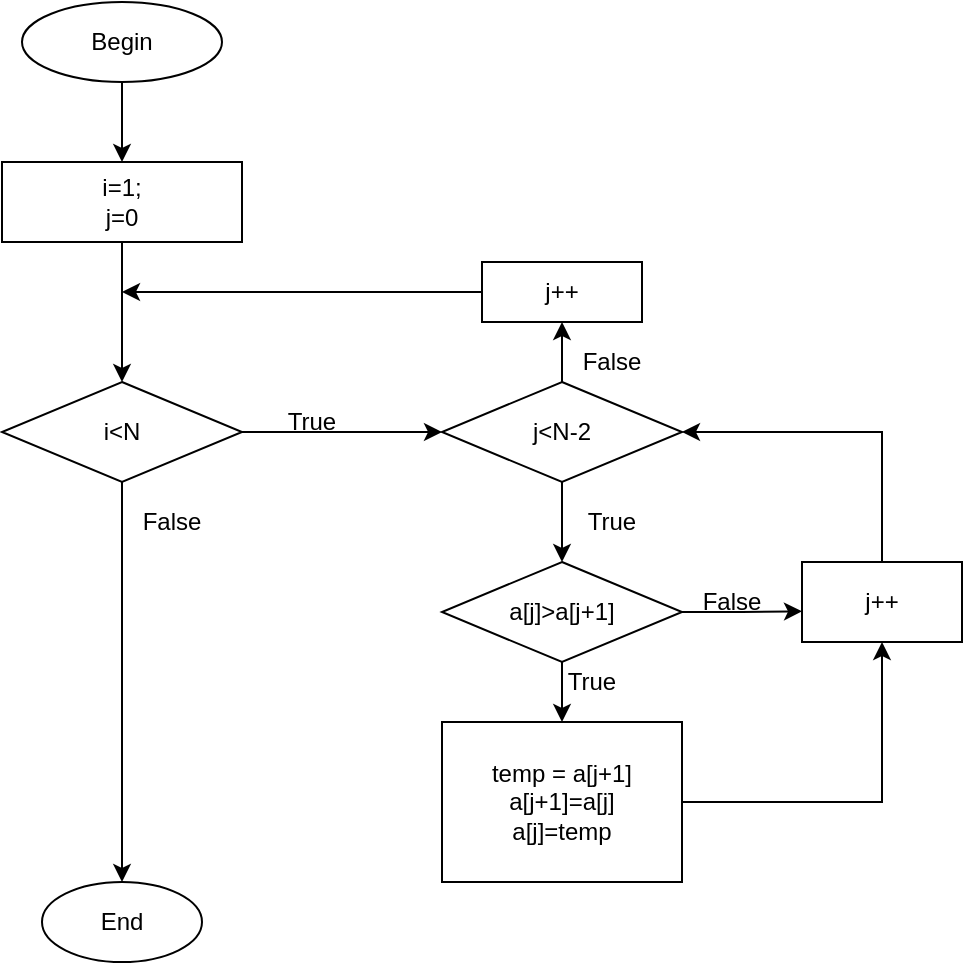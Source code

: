 <mxfile version="28.1.1">
  <diagram name="Page-1" id="04vF4BHMbiJNl363inTT">
    <mxGraphModel dx="983" dy="536" grid="1" gridSize="10" guides="1" tooltips="1" connect="1" arrows="1" fold="1" page="1" pageScale="1" pageWidth="850" pageHeight="1100" math="0" shadow="0">
      <root>
        <mxCell id="0" />
        <mxCell id="1" parent="0" />
        <mxCell id="Xp768wxX1MOLNDLWDE36-3" value="" style="edgeStyle=orthogonalEdgeStyle;rounded=0;orthogonalLoop=1;jettySize=auto;html=1;" edge="1" parent="1" source="Xp768wxX1MOLNDLWDE36-1" target="Xp768wxX1MOLNDLWDE36-2">
          <mxGeometry relative="1" as="geometry" />
        </mxCell>
        <mxCell id="Xp768wxX1MOLNDLWDE36-1" value="Begin" style="ellipse;whiteSpace=wrap;html=1;" vertex="1" parent="1">
          <mxGeometry x="170" y="80" width="100" height="40" as="geometry" />
        </mxCell>
        <mxCell id="Xp768wxX1MOLNDLWDE36-5" value="" style="edgeStyle=orthogonalEdgeStyle;rounded=0;orthogonalLoop=1;jettySize=auto;html=1;" edge="1" parent="1" source="Xp768wxX1MOLNDLWDE36-2" target="Xp768wxX1MOLNDLWDE36-4">
          <mxGeometry relative="1" as="geometry" />
        </mxCell>
        <mxCell id="Xp768wxX1MOLNDLWDE36-2" value="i=1;&lt;br&gt;j=0" style="rounded=0;whiteSpace=wrap;html=1;" vertex="1" parent="1">
          <mxGeometry x="160" y="160" width="120" height="40" as="geometry" />
        </mxCell>
        <mxCell id="Xp768wxX1MOLNDLWDE36-7" style="edgeStyle=orthogonalEdgeStyle;rounded=0;orthogonalLoop=1;jettySize=auto;html=1;exitX=1;exitY=0.5;exitDx=0;exitDy=0;entryX=0;entryY=0.5;entryDx=0;entryDy=0;" edge="1" parent="1" source="Xp768wxX1MOLNDLWDE36-4" target="Xp768wxX1MOLNDLWDE36-6">
          <mxGeometry relative="1" as="geometry" />
        </mxCell>
        <mxCell id="Xp768wxX1MOLNDLWDE36-20" style="edgeStyle=orthogonalEdgeStyle;rounded=0;orthogonalLoop=1;jettySize=auto;html=1;entryX=0.5;entryY=0;entryDx=0;entryDy=0;" edge="1" parent="1" source="Xp768wxX1MOLNDLWDE36-4" target="Xp768wxX1MOLNDLWDE36-19">
          <mxGeometry relative="1" as="geometry" />
        </mxCell>
        <mxCell id="Xp768wxX1MOLNDLWDE36-4" value="i&amp;lt;N" style="rhombus;whiteSpace=wrap;html=1;" vertex="1" parent="1">
          <mxGeometry x="160" y="270" width="120" height="50" as="geometry" />
        </mxCell>
        <mxCell id="Xp768wxX1MOLNDLWDE36-9" style="edgeStyle=orthogonalEdgeStyle;rounded=0;orthogonalLoop=1;jettySize=auto;html=1;entryX=0.5;entryY=0;entryDx=0;entryDy=0;" edge="1" parent="1" source="Xp768wxX1MOLNDLWDE36-6" target="Xp768wxX1MOLNDLWDE36-8">
          <mxGeometry relative="1" as="geometry" />
        </mxCell>
        <mxCell id="Xp768wxX1MOLNDLWDE36-16" style="edgeStyle=orthogonalEdgeStyle;rounded=0;orthogonalLoop=1;jettySize=auto;html=1;entryX=0.5;entryY=1;entryDx=0;entryDy=0;" edge="1" parent="1" source="Xp768wxX1MOLNDLWDE36-6" target="Xp768wxX1MOLNDLWDE36-15">
          <mxGeometry relative="1" as="geometry" />
        </mxCell>
        <mxCell id="Xp768wxX1MOLNDLWDE36-6" value="j&amp;lt;N-2" style="rhombus;whiteSpace=wrap;html=1;" vertex="1" parent="1">
          <mxGeometry x="380" y="270" width="120" height="50" as="geometry" />
        </mxCell>
        <mxCell id="Xp768wxX1MOLNDLWDE36-11" value="" style="edgeStyle=orthogonalEdgeStyle;rounded=0;orthogonalLoop=1;jettySize=auto;html=1;" edge="1" parent="1" source="Xp768wxX1MOLNDLWDE36-8" target="Xp768wxX1MOLNDLWDE36-10">
          <mxGeometry relative="1" as="geometry" />
        </mxCell>
        <mxCell id="Xp768wxX1MOLNDLWDE36-8" value="a[j]&amp;gt;a[j+1]" style="rhombus;whiteSpace=wrap;html=1;" vertex="1" parent="1">
          <mxGeometry x="380" y="360" width="120" height="50" as="geometry" />
        </mxCell>
        <mxCell id="Xp768wxX1MOLNDLWDE36-13" style="edgeStyle=orthogonalEdgeStyle;rounded=0;orthogonalLoop=1;jettySize=auto;html=1;entryX=0.5;entryY=1;entryDx=0;entryDy=0;" edge="1" parent="1" source="Xp768wxX1MOLNDLWDE36-10" target="Xp768wxX1MOLNDLWDE36-12">
          <mxGeometry relative="1" as="geometry" />
        </mxCell>
        <mxCell id="Xp768wxX1MOLNDLWDE36-10" value="temp = a[j+1]&lt;br&gt;a[j+1]=a[j]&lt;br&gt;a[j]=temp" style="rounded=0;whiteSpace=wrap;html=1;" vertex="1" parent="1">
          <mxGeometry x="380" y="440" width="120" height="80" as="geometry" />
        </mxCell>
        <mxCell id="Xp768wxX1MOLNDLWDE36-14" style="edgeStyle=orthogonalEdgeStyle;rounded=0;orthogonalLoop=1;jettySize=auto;html=1;entryX=1;entryY=0.5;entryDx=0;entryDy=0;" edge="1" parent="1" source="Xp768wxX1MOLNDLWDE36-12" target="Xp768wxX1MOLNDLWDE36-6">
          <mxGeometry relative="1" as="geometry">
            <Array as="points">
              <mxPoint x="600" y="295" />
            </Array>
          </mxGeometry>
        </mxCell>
        <mxCell id="Xp768wxX1MOLNDLWDE36-12" value="j++" style="rounded=0;whiteSpace=wrap;html=1;" vertex="1" parent="1">
          <mxGeometry x="560" y="360" width="80" height="40" as="geometry" />
        </mxCell>
        <mxCell id="Xp768wxX1MOLNDLWDE36-18" style="edgeStyle=orthogonalEdgeStyle;rounded=0;orthogonalLoop=1;jettySize=auto;html=1;" edge="1" parent="1" source="Xp768wxX1MOLNDLWDE36-15">
          <mxGeometry relative="1" as="geometry">
            <mxPoint x="220" y="225" as="targetPoint" />
          </mxGeometry>
        </mxCell>
        <mxCell id="Xp768wxX1MOLNDLWDE36-15" value="j++" style="rounded=0;whiteSpace=wrap;html=1;" vertex="1" parent="1">
          <mxGeometry x="400" y="210" width="80" height="30" as="geometry" />
        </mxCell>
        <mxCell id="Xp768wxX1MOLNDLWDE36-19" value="End" style="ellipse;whiteSpace=wrap;html=1;" vertex="1" parent="1">
          <mxGeometry x="180" y="520" width="80" height="40" as="geometry" />
        </mxCell>
        <mxCell id="Xp768wxX1MOLNDLWDE36-22" value="True" style="text;strokeColor=none;align=center;fillColor=none;html=1;verticalAlign=middle;whiteSpace=wrap;rounded=0;" vertex="1" parent="1">
          <mxGeometry x="440" y="330" width="50" height="20" as="geometry" />
        </mxCell>
        <mxCell id="Xp768wxX1MOLNDLWDE36-23" value="True" style="text;strokeColor=none;align=center;fillColor=none;html=1;verticalAlign=middle;whiteSpace=wrap;rounded=0;" vertex="1" parent="1">
          <mxGeometry x="290" y="280" width="50" height="20" as="geometry" />
        </mxCell>
        <mxCell id="Xp768wxX1MOLNDLWDE36-24" value="True" style="text;strokeColor=none;align=center;fillColor=none;html=1;verticalAlign=middle;whiteSpace=wrap;rounded=0;" vertex="1" parent="1">
          <mxGeometry x="430" y="410" width="50" height="20" as="geometry" />
        </mxCell>
        <mxCell id="Xp768wxX1MOLNDLWDE36-25" value="False" style="text;strokeColor=none;align=center;fillColor=none;html=1;verticalAlign=middle;whiteSpace=wrap;rounded=0;" vertex="1" parent="1">
          <mxGeometry x="440" y="250" width="50" height="20" as="geometry" />
        </mxCell>
        <mxCell id="Xp768wxX1MOLNDLWDE36-26" value="False" style="text;strokeColor=none;align=center;fillColor=none;html=1;verticalAlign=middle;whiteSpace=wrap;rounded=0;" vertex="1" parent="1">
          <mxGeometry x="220" y="330" width="50" height="20" as="geometry" />
        </mxCell>
        <mxCell id="Xp768wxX1MOLNDLWDE36-27" value="False" style="text;strokeColor=none;align=center;fillColor=none;html=1;verticalAlign=middle;whiteSpace=wrap;rounded=0;" vertex="1" parent="1">
          <mxGeometry x="500" y="370" width="50" height="20" as="geometry" />
        </mxCell>
        <mxCell id="Xp768wxX1MOLNDLWDE36-28" style="edgeStyle=orthogonalEdgeStyle;rounded=0;orthogonalLoop=1;jettySize=auto;html=1;exitX=1;exitY=0.5;exitDx=0;exitDy=0;entryX=0;entryY=0.617;entryDx=0;entryDy=0;entryPerimeter=0;" edge="1" parent="1" source="Xp768wxX1MOLNDLWDE36-8" target="Xp768wxX1MOLNDLWDE36-12">
          <mxGeometry relative="1" as="geometry" />
        </mxCell>
      </root>
    </mxGraphModel>
  </diagram>
</mxfile>
